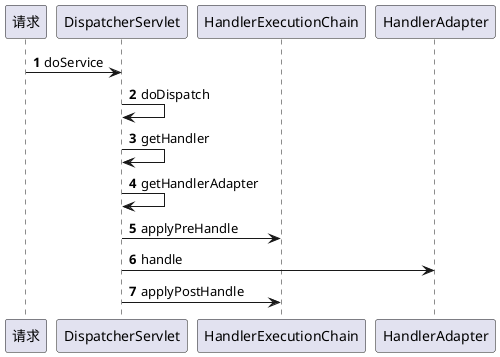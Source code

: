 @startuml
'https://plantuml.com/sequence-diagram

autonumber

请求 -> DispatcherServlet: doService
DispatcherServlet -> DispatcherServlet: doDispatch
DispatcherServlet -> DispatcherServlet: getHandler
DispatcherServlet -> DispatcherServlet: getHandlerAdapter
DispatcherServlet -> HandlerExecutionChain: applyPreHandle
DispatcherServlet -> HandlerAdapter: handle
DispatcherServlet -> HandlerExecutionChain: applyPostHandle

@enduml